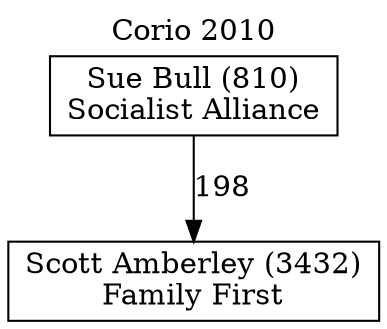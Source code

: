 // House preference flow
digraph "Scott Amberley (3432)_Corio_2010" {
	graph [label="Corio 2010" labelloc=t mclimit=10]
	node [shape=box]
	"Scott Amberley (3432)" [label="Scott Amberley (3432)
Family First"]
	"Sue Bull (810)" [label="Sue Bull (810)
Socialist Alliance"]
	"Sue Bull (810)" -> "Scott Amberley (3432)" [label=198]
}

